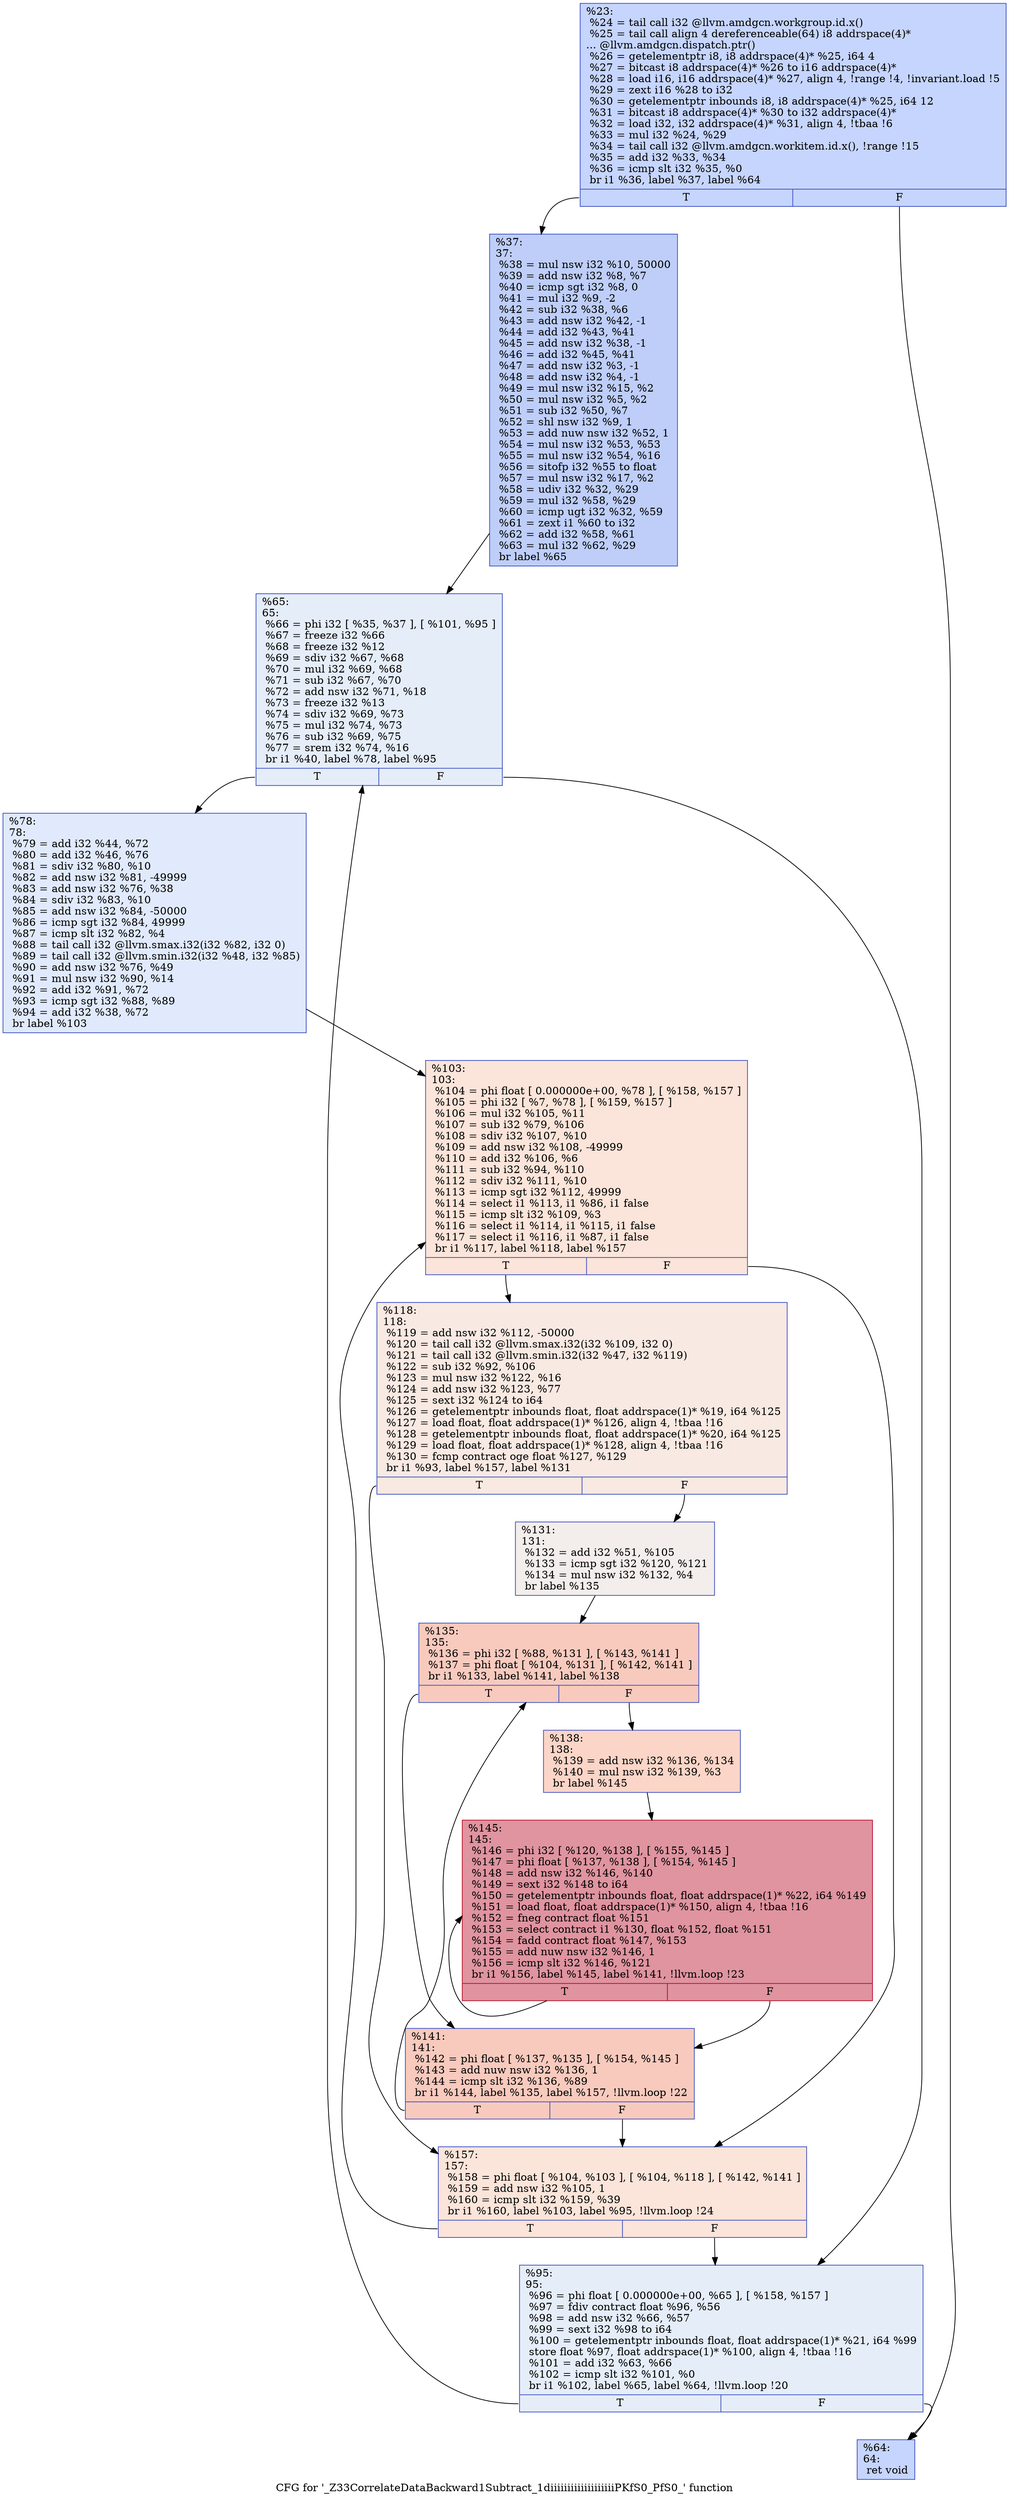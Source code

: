 digraph "CFG for '_Z33CorrelateDataBackward1Subtract_1diiiiiiiiiiiiiiiiiiiPKfS0_PfS0_' function" {
	label="CFG for '_Z33CorrelateDataBackward1Subtract_1diiiiiiiiiiiiiiiiiiiPKfS0_PfS0_' function";

	Node0x4d39260 [shape=record,color="#3d50c3ff", style=filled, fillcolor="#7ea1fa70",label="{%23:\l  %24 = tail call i32 @llvm.amdgcn.workgroup.id.x()\l  %25 = tail call align 4 dereferenceable(64) i8 addrspace(4)*\l... @llvm.amdgcn.dispatch.ptr()\l  %26 = getelementptr i8, i8 addrspace(4)* %25, i64 4\l  %27 = bitcast i8 addrspace(4)* %26 to i16 addrspace(4)*\l  %28 = load i16, i16 addrspace(4)* %27, align 4, !range !4, !invariant.load !5\l  %29 = zext i16 %28 to i32\l  %30 = getelementptr inbounds i8, i8 addrspace(4)* %25, i64 12\l  %31 = bitcast i8 addrspace(4)* %30 to i32 addrspace(4)*\l  %32 = load i32, i32 addrspace(4)* %31, align 4, !tbaa !6\l  %33 = mul i32 %24, %29\l  %34 = tail call i32 @llvm.amdgcn.workitem.id.x(), !range !15\l  %35 = add i32 %33, %34\l  %36 = icmp slt i32 %35, %0\l  br i1 %36, label %37, label %64\l|{<s0>T|<s1>F}}"];
	Node0x4d39260:s0 -> Node0x4d3bf60;
	Node0x4d39260:s1 -> Node0x4d3bff0;
	Node0x4d3bf60 [shape=record,color="#3d50c3ff", style=filled, fillcolor="#6c8ff170",label="{%37:\l37:                                               \l  %38 = mul nsw i32 %10, 50000\l  %39 = add nsw i32 %8, %7\l  %40 = icmp sgt i32 %8, 0\l  %41 = mul i32 %9, -2\l  %42 = sub i32 %38, %6\l  %43 = add nsw i32 %42, -1\l  %44 = add i32 %43, %41\l  %45 = add nsw i32 %38, -1\l  %46 = add i32 %45, %41\l  %47 = add nsw i32 %3, -1\l  %48 = add nsw i32 %4, -1\l  %49 = mul nsw i32 %15, %2\l  %50 = mul nsw i32 %5, %2\l  %51 = sub i32 %50, %7\l  %52 = shl nsw i32 %9, 1\l  %53 = add nuw nsw i32 %52, 1\l  %54 = mul nsw i32 %53, %53\l  %55 = mul nsw i32 %54, %16\l  %56 = sitofp i32 %55 to float\l  %57 = mul nsw i32 %17, %2\l  %58 = udiv i32 %32, %29\l  %59 = mul i32 %58, %29\l  %60 = icmp ugt i32 %32, %59\l  %61 = zext i1 %60 to i32\l  %62 = add i32 %58, %61\l  %63 = mul i32 %62, %29\l  br label %65\l}"];
	Node0x4d3bf60 -> Node0x4d3d050;
	Node0x4d3bff0 [shape=record,color="#3d50c3ff", style=filled, fillcolor="#7ea1fa70",label="{%64:\l64:                                               \l  ret void\l}"];
	Node0x4d3d050 [shape=record,color="#3d50c3ff", style=filled, fillcolor="#c5d6f270",label="{%65:\l65:                                               \l  %66 = phi i32 [ %35, %37 ], [ %101, %95 ]\l  %67 = freeze i32 %66\l  %68 = freeze i32 %12\l  %69 = sdiv i32 %67, %68\l  %70 = mul i32 %69, %68\l  %71 = sub i32 %67, %70\l  %72 = add nsw i32 %71, %18\l  %73 = freeze i32 %13\l  %74 = sdiv i32 %69, %73\l  %75 = mul i32 %74, %73\l  %76 = sub i32 %69, %75\l  %77 = srem i32 %74, %16\l  br i1 %40, label %78, label %95\l|{<s0>T|<s1>F}}"];
	Node0x4d3d050:s0 -> Node0x4d3da80;
	Node0x4d3d050:s1 -> Node0x4d3b9e0;
	Node0x4d3da80 [shape=record,color="#3d50c3ff", style=filled, fillcolor="#b9d0f970",label="{%78:\l78:                                               \l  %79 = add i32 %44, %72\l  %80 = add i32 %46, %76\l  %81 = sdiv i32 %80, %10\l  %82 = add nsw i32 %81, -49999\l  %83 = add nsw i32 %76, %38\l  %84 = sdiv i32 %83, %10\l  %85 = add nsw i32 %84, -50000\l  %86 = icmp sgt i32 %84, 49999\l  %87 = icmp slt i32 %82, %4\l  %88 = tail call i32 @llvm.smax.i32(i32 %82, i32 0)\l  %89 = tail call i32 @llvm.smin.i32(i32 %48, i32 %85)\l  %90 = add nsw i32 %76, %49\l  %91 = mul nsw i32 %90, %14\l  %92 = add i32 %91, %72\l  %93 = icmp sgt i32 %88, %89\l  %94 = add i32 %38, %72\l  br label %103\l}"];
	Node0x4d3da80 -> Node0x4d3e840;
	Node0x4d3b9e0 [shape=record,color="#3d50c3ff", style=filled, fillcolor="#c5d6f270",label="{%95:\l95:                                               \l  %96 = phi float [ 0.000000e+00, %65 ], [ %158, %157 ]\l  %97 = fdiv contract float %96, %56\l  %98 = add nsw i32 %66, %57\l  %99 = sext i32 %98 to i64\l  %100 = getelementptr inbounds float, float addrspace(1)* %21, i64 %99\l  store float %97, float addrspace(1)* %100, align 4, !tbaa !16\l  %101 = add i32 %63, %66\l  %102 = icmp slt i32 %101, %0\l  br i1 %102, label %65, label %64, !llvm.loop !20\l|{<s0>T|<s1>F}}"];
	Node0x4d3b9e0:s0 -> Node0x4d3d050;
	Node0x4d3b9e0:s1 -> Node0x4d3bff0;
	Node0x4d3e840 [shape=record,color="#3d50c3ff", style=filled, fillcolor="#f5c1a970",label="{%103:\l103:                                              \l  %104 = phi float [ 0.000000e+00, %78 ], [ %158, %157 ]\l  %105 = phi i32 [ %7, %78 ], [ %159, %157 ]\l  %106 = mul i32 %105, %11\l  %107 = sub i32 %79, %106\l  %108 = sdiv i32 %107, %10\l  %109 = add nsw i32 %108, -49999\l  %110 = add i32 %106, %6\l  %111 = sub i32 %94, %110\l  %112 = sdiv i32 %111, %10\l  %113 = icmp sgt i32 %112, 49999\l  %114 = select i1 %113, i1 %86, i1 false\l  %115 = icmp slt i32 %109, %3\l  %116 = select i1 %114, i1 %115, i1 false\l  %117 = select i1 %116, i1 %87, i1 false\l  br i1 %117, label %118, label %157\l|{<s0>T|<s1>F}}"];
	Node0x4d3e840:s0 -> Node0x4d404b0;
	Node0x4d3e840:s1 -> Node0x4d3f3c0;
	Node0x4d404b0 [shape=record,color="#3d50c3ff", style=filled, fillcolor="#efcebd70",label="{%118:\l118:                                              \l  %119 = add nsw i32 %112, -50000\l  %120 = tail call i32 @llvm.smax.i32(i32 %109, i32 0)\l  %121 = tail call i32 @llvm.smin.i32(i32 %47, i32 %119)\l  %122 = sub i32 %92, %106\l  %123 = mul nsw i32 %122, %16\l  %124 = add nsw i32 %123, %77\l  %125 = sext i32 %124 to i64\l  %126 = getelementptr inbounds float, float addrspace(1)* %19, i64 %125\l  %127 = load float, float addrspace(1)* %126, align 4, !tbaa !16\l  %128 = getelementptr inbounds float, float addrspace(1)* %20, i64 %125\l  %129 = load float, float addrspace(1)* %128, align 4, !tbaa !16\l  %130 = fcmp contract oge float %127, %129\l  br i1 %93, label %157, label %131\l|{<s0>T|<s1>F}}"];
	Node0x4d404b0:s0 -> Node0x4d3f3c0;
	Node0x4d404b0:s1 -> Node0x4d3d210;
	Node0x4d3d210 [shape=record,color="#3d50c3ff", style=filled, fillcolor="#e5d8d170",label="{%131:\l131:                                              \l  %132 = add i32 %51, %105\l  %133 = icmp sgt i32 %120, %121\l  %134 = mul nsw i32 %132, %4\l  br label %135\l}"];
	Node0x4d3d210 -> Node0x4d41a90;
	Node0x4d41a90 [shape=record,color="#3d50c3ff", style=filled, fillcolor="#ef886b70",label="{%135:\l135:                                              \l  %136 = phi i32 [ %88, %131 ], [ %143, %141 ]\l  %137 = phi float [ %104, %131 ], [ %142, %141 ]\l  br i1 %133, label %141, label %138\l|{<s0>T|<s1>F}}"];
	Node0x4d41a90:s0 -> Node0x4d41b50;
	Node0x4d41a90:s1 -> Node0x4d41db0;
	Node0x4d41db0 [shape=record,color="#3d50c3ff", style=filled, fillcolor="#f5a08170",label="{%138:\l138:                                              \l  %139 = add nsw i32 %136, %134\l  %140 = mul nsw i32 %139, %3\l  br label %145\l}"];
	Node0x4d41db0 -> Node0x4d42010;
	Node0x4d41b50 [shape=record,color="#3d50c3ff", style=filled, fillcolor="#ef886b70",label="{%141:\l141:                                              \l  %142 = phi float [ %137, %135 ], [ %154, %145 ]\l  %143 = add nuw nsw i32 %136, 1\l  %144 = icmp slt i32 %136, %89\l  br i1 %144, label %135, label %157, !llvm.loop !22\l|{<s0>T|<s1>F}}"];
	Node0x4d41b50:s0 -> Node0x4d41a90;
	Node0x4d41b50:s1 -> Node0x4d3f3c0;
	Node0x4d42010 [shape=record,color="#b70d28ff", style=filled, fillcolor="#b70d2870",label="{%145:\l145:                                              \l  %146 = phi i32 [ %120, %138 ], [ %155, %145 ]\l  %147 = phi float [ %137, %138 ], [ %154, %145 ]\l  %148 = add nsw i32 %146, %140\l  %149 = sext i32 %148 to i64\l  %150 = getelementptr inbounds float, float addrspace(1)* %22, i64 %149\l  %151 = load float, float addrspace(1)* %150, align 4, !tbaa !16\l  %152 = fneg contract float %151\l  %153 = select contract i1 %130, float %152, float %151\l  %154 = fadd contract float %147, %153\l  %155 = add nuw nsw i32 %146, 1\l  %156 = icmp slt i32 %146, %121\l  br i1 %156, label %145, label %141, !llvm.loop !23\l|{<s0>T|<s1>F}}"];
	Node0x4d42010:s0 -> Node0x4d42010;
	Node0x4d42010:s1 -> Node0x4d41b50;
	Node0x4d3f3c0 [shape=record,color="#3d50c3ff", style=filled, fillcolor="#f5c1a970",label="{%157:\l157:                                              \l  %158 = phi float [ %104, %103 ], [ %104, %118 ], [ %142, %141 ]\l  %159 = add nsw i32 %105, 1\l  %160 = icmp slt i32 %159, %39\l  br i1 %160, label %103, label %95, !llvm.loop !24\l|{<s0>T|<s1>F}}"];
	Node0x4d3f3c0:s0 -> Node0x4d3e840;
	Node0x4d3f3c0:s1 -> Node0x4d3b9e0;
}
